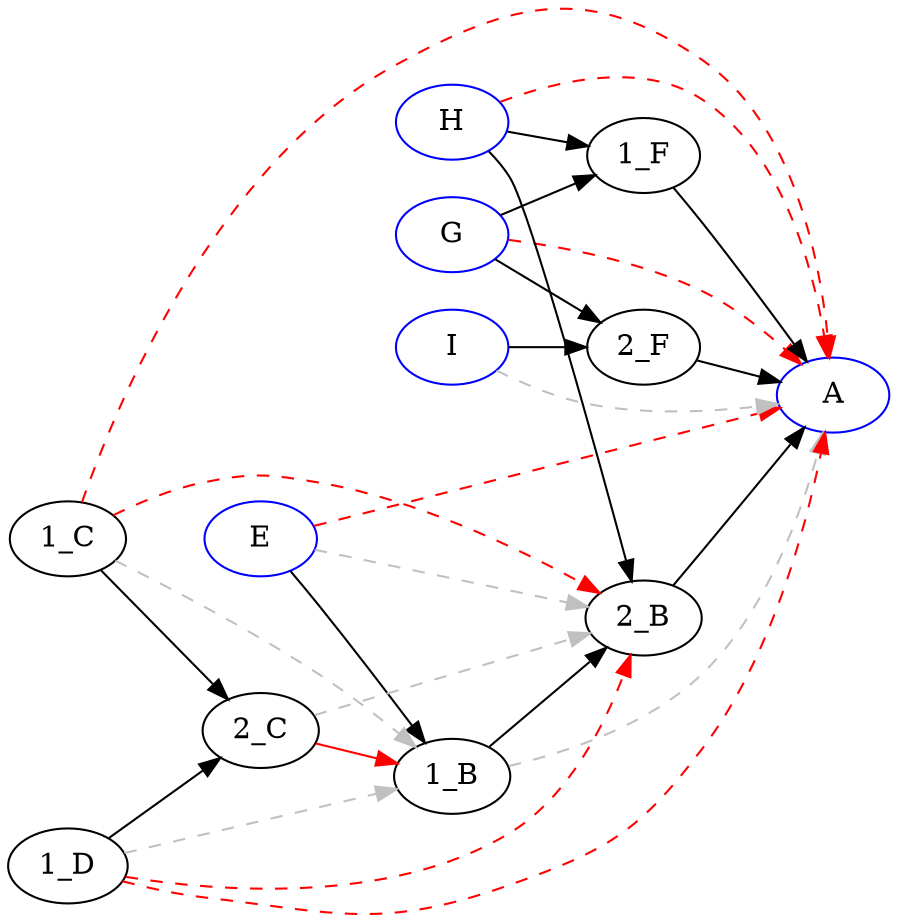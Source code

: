 digraph {

rankdir = LR

"A" [color=blue];
"E" [color=blue];
"G" [color=blue];
"H" [color=blue];
"I" [color=blue];
"1_B" -> "2_B" [style=filled, color=black];
"1_C" -> "2_C" [style=filled, color=black];
"1_D" -> "2_C" [style=filled, color=black];
"2_C" -> "1_B" [style=filled, color=red];
"1_F" -> "A" [style=filled, color=black];
"2_B" -> "A" [style=filled, color=black];
"2_F" -> "A" [style=filled, color=black];
"E" -> "1_B" [style=filled, color=black];
"G" -> "1_F" [style=filled, color=black];
"G" -> "2_F" [style=filled, color=black];
"H" -> "1_F" [style=filled, color=black];
"H" -> "2_B" [style=filled, color=black];
"I" -> "2_F" [style=filled, color=black];
"1_C" -> "2_B" [style=dashed, color=red];
"1_C" -> "A" [style=dashed, color=red];
"1_D" -> "2_B" [style=dashed, color=red];
"1_D" -> "A" [style=dashed, color=red];
"1_B" -> "A" [style=dashed, color=grey];
"1_C" -> "1_B" [style=dashed, color=grey];
"1_D" -> "1_B" [style=dashed, color=grey];
"2_C" -> "2_B" [style=dashed, color=grey];
"E" -> "2_B" [style=dashed, color=grey];
"E" -> "A" [style=dashed, color=red];
"G" -> "A" [style=dashed, color=red];
"H" -> "A" [style=dashed, color=red];
"I" -> "A" [style=dashed, color=grey];
}
